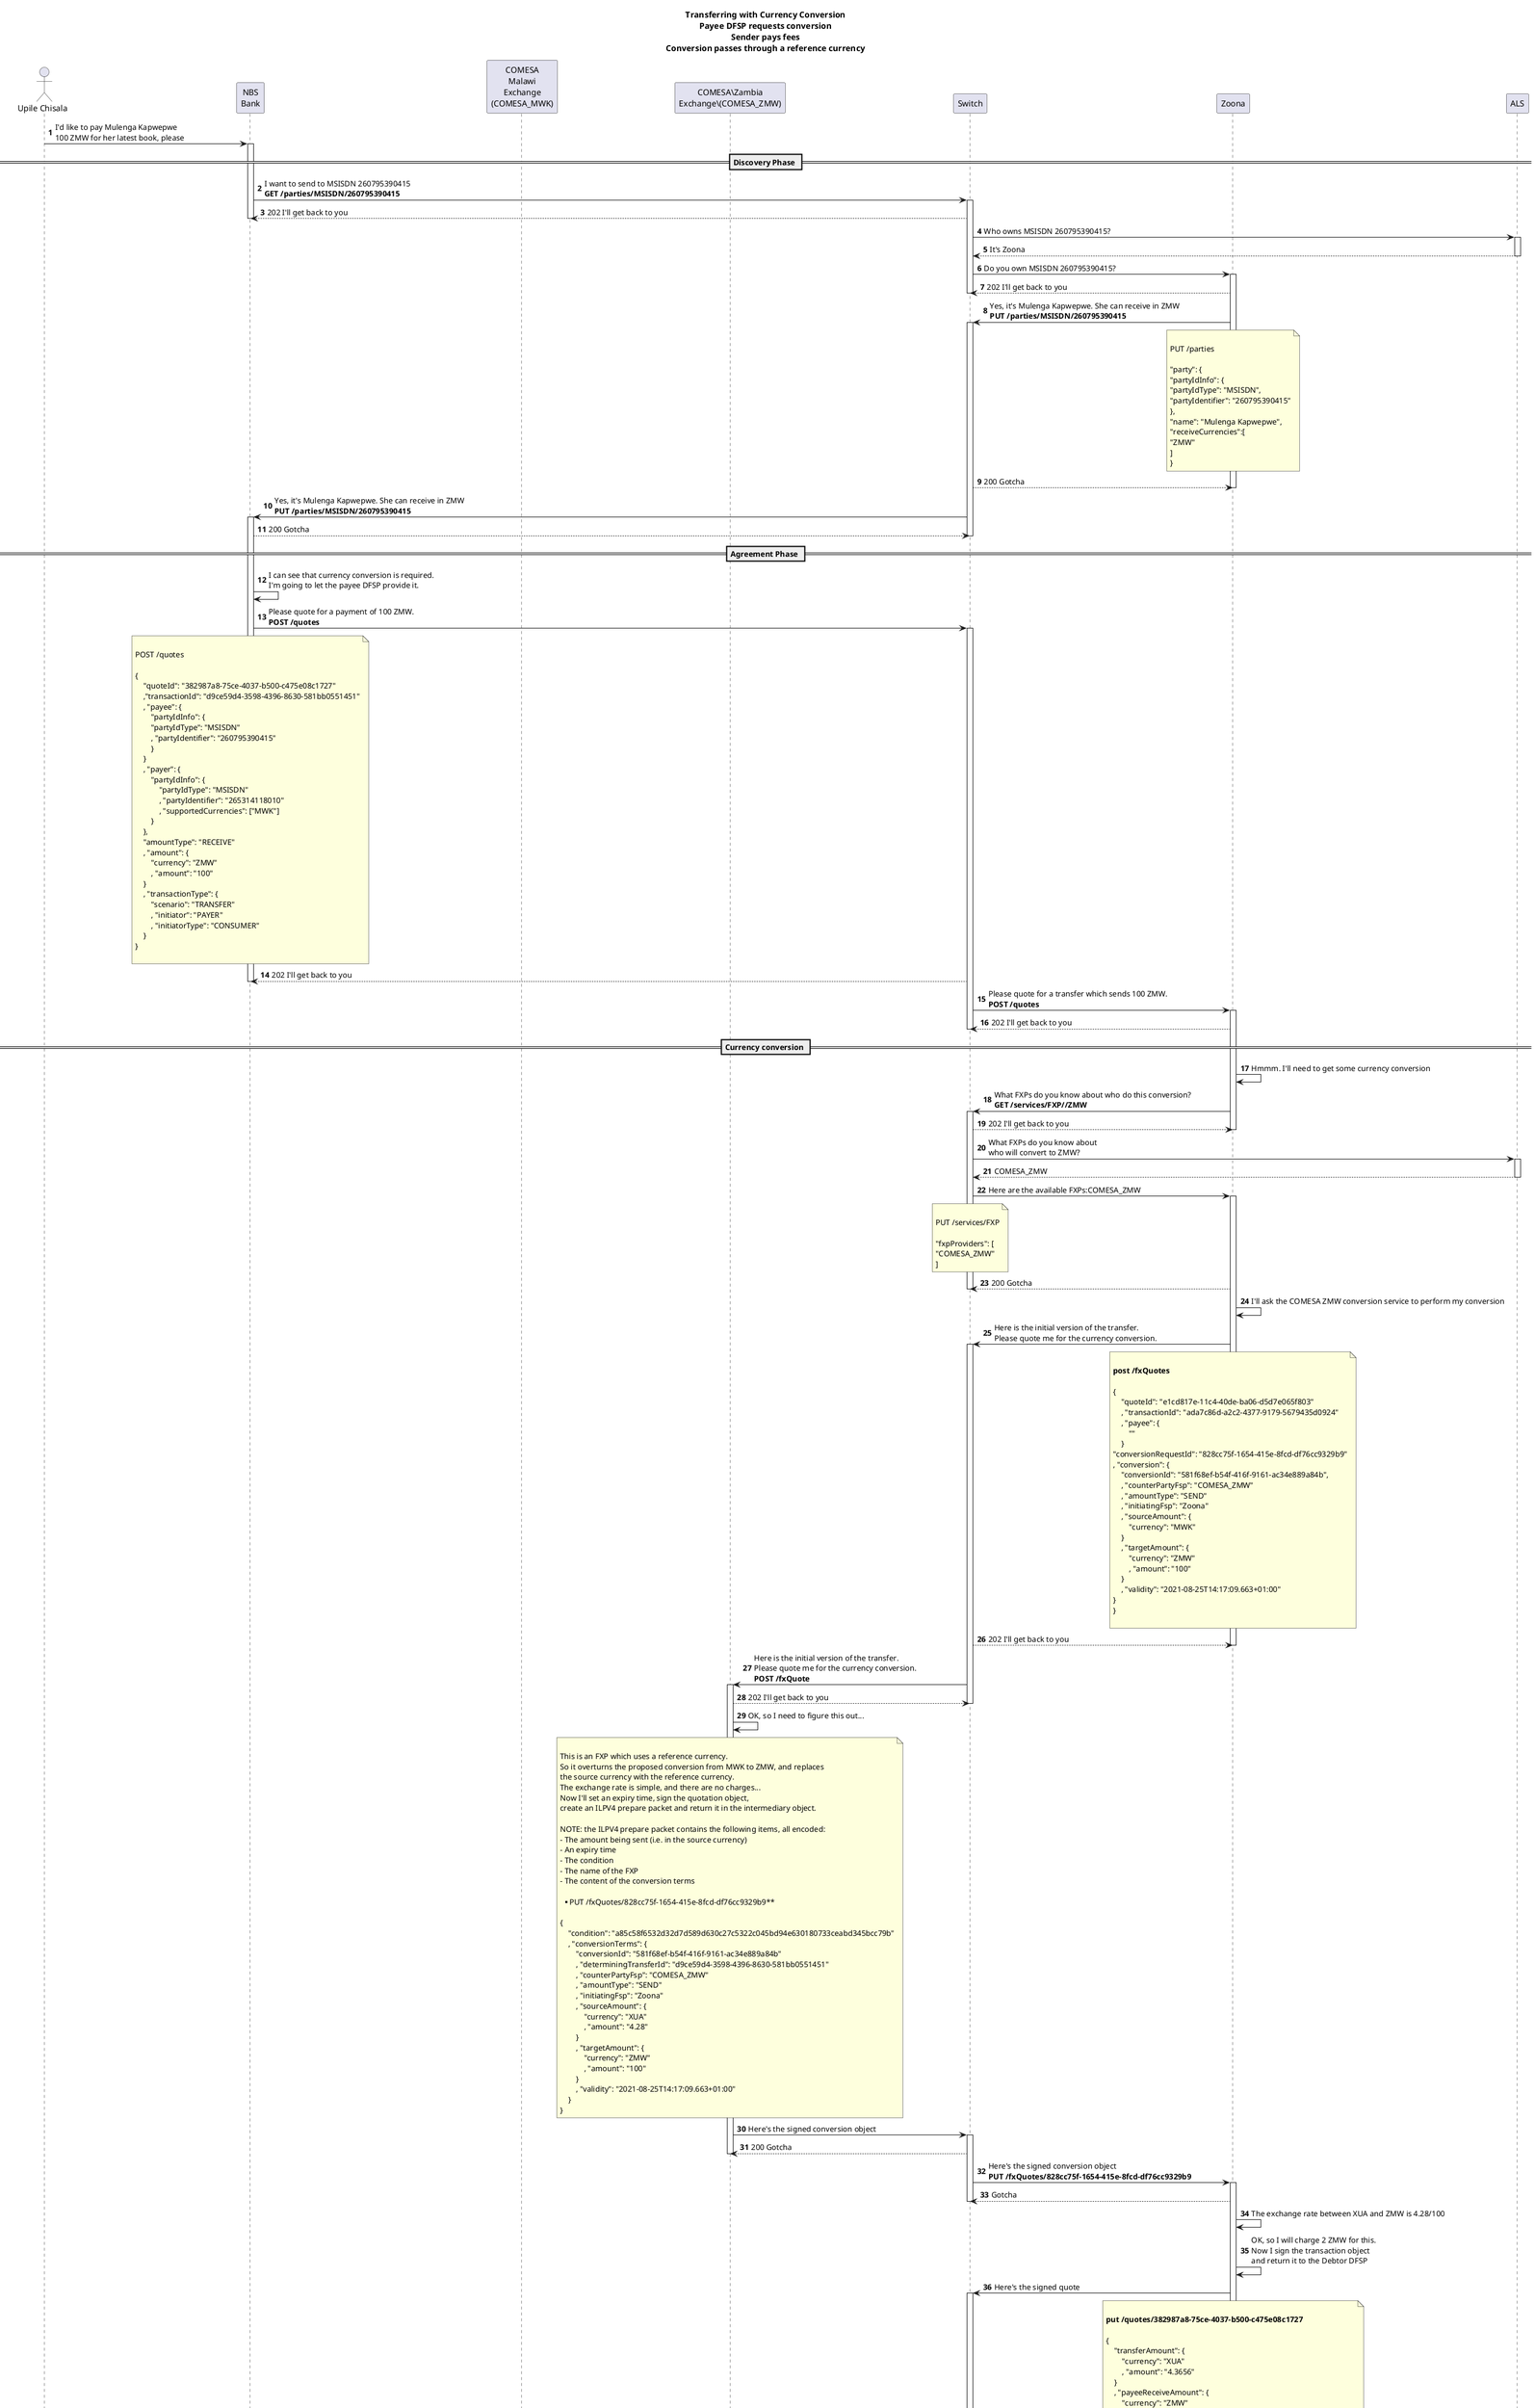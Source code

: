 @startuml


title Transferring with Currency Conversion\nPayee DFSP requests conversion\nSender pays fees\nConversion passes through a reference currency

actor "Upile Chisala" as A1
participant "NBS\nBank" as D1
participant "COMESA\nMalawi\nExchange\n(COMESA_MWK)" as FXPM
participant "COMESA\Zambia\nExchange\(COMESA_ZMW)" as FXPZ
participant "Switch" as S1
participant "Zoona" as D2
participant ALS
autonumber

A1->D1:I'd like to pay Mulenga Kapwepwe\n100 ZMW for her latest book, please
== Discovery Phase ==
activate D1
D1->S1:I want to send to MSISDN 260795390415\n**GET /parties/MSISDN/260795390415**
activate S1
S1-->D1:202 I'll get back to you
deactivate D1
S1->ALS:Who owns MSISDN 260795390415?
activate ALS
ALS-->S1:It's Zoona
deactivate ALS
S1->D2:Do you own MSISDN 260795390415?
activate D2
D2-->S1:202 I'll get back to you
deactivate S1
D2->S1:Yes, it's Mulenga Kapwepwe. She can receive in ZMW\n**PUT /parties/MSISDN/260795390415**
note over D2

    PUT /parties

    "party": {
    "partyIdInfo": {
    "partyIdType": "MSISDN",
    "partyIdentifier": "260795390415"
    },
    "name": "Mulenga Kapwepwe",
    "receiveCurrencies":[
    "ZMW"
    ]
    }
end note
activate S1
S1-->D2:200 Gotcha
deactivate D2
S1->D1:Yes, it's Mulenga Kapwepwe. She can receive in ZMW\n**PUT /parties/MSISDN/260795390415**
activate D1
D1-->S1:200 Gotcha
deactivate S1

== Agreement Phase ==

D1->D1:I can see that currency conversion is required.\nI'm going to let the payee DFSP provide it.


D1->S1:Please quote for a payment of 100 ZMW.\n**POST /quotes**
note over D1

    POST /quotes

    {
        "quoteId": "382987a8-75ce-4037-b500-c475e08c1727"
        ,"transactionId": "d9ce59d4-3598-4396-8630-581bb0551451"
        , "payee": {
            "partyIdInfo": {
            "partyIdType": "MSISDN"
            , "partyIdentifier": "260795390415"
            }
        }
        , "payer": {
            "partyIdInfo": {
                "partyIdType": "MSISDN"
                , "partyIdentifier": "265314118010"
                , "supportedCurrencies": ["MWK"]
            }
        },
        "amountType": "RECEIVE"
        , "amount": {
            "currency": "ZMW"
            , "amount": "100"
        }
        , "transactionType": {
            "scenario": "TRANSFER"
            , "initiator": "PAYER"
            , "initiatorType": "CONSUMER"
        }
    }

end note
activate S1
S1-->D1:202 I'll get back to you
deactivate D1
S1->D2:Please quote for a transfer which sends 100 ZMW.\n**POST /quotes**
activate D2
D2-->S1:202 I'll get back to you
deactivate S1

== Currency conversion ==

D2->D2:Hmmm. I'll need to get some currency conversion

D2->S1:What FXPs do you know about who do this conversion?\n**GET /services/FXP//ZMW**
activate S1
S1-->D2:202 I'll get back to you
deactivate D2
S1->ALS:What FXPs do you know about\nwho will convert to ZMW?
activate ALS
ALS-->S1:COMESA_ZMW
deactivate ALS
S1->D2:Here are the available FXPs:COMESA_ZMW
note over S1

    PUT /services/FXP

    "fxpProviders": [
    "COMESA_ZMW"
    ]
end note
activate D2
D2-->S1:200 Gotcha
deactivate S1
D2->D2:I'll ask the COMESA ZMW conversion service to perform my conversion

D2->S1:Here is the initial version of the transfer.\nPlease quote me for the currency conversion.
note over D2

    **post /fxQuotes**

    {
        "quoteId": "e1cd817e-11c4-40de-ba06-d5d7e065f803"
        , "transactionId": "ada7c86d-a2c2-4377-9179-5679435d0924"
        , "payee": {
            ""
        }
    "conversionRequestId": "828cc75f-1654-415e-8fcd-df76cc9329b9"
    , "conversion": {
        "conversionId": "581f68ef-b54f-416f-9161-ac34e889a84b",
        , "counterPartyFsp": "COMESA_ZMW"
        , "amountType": "SEND"
        , "initiatingFsp": "Zoona"
        , "sourceAmount": {
            "currency": "MWK"
        }
        , "targetAmount": {
            "currency": "ZMW"
            , "amount": "100"
        }
        , "validity": "2021-08-25T14:17:09.663+01:00"
    }
    }

end note
activate S1
S1-->D2:202 I'll get back to you
deactivate D2
S1->FXPZ:Here is the initial version of the transfer.\nPlease quote me for the currency conversion.\n**POST /fxQuote**
activate FXPZ
FXPZ-->S1:202 I'll get back to you
deactivate S1
FXPZ->FXPZ:OK, so I need to figure this out...
note over FXPZ

    This is an FXP which uses a reference currency.
    So it overturns the proposed conversion from MWK to ZMW, and replaces
    the source currency with the reference currency.
    The exchange rate is simple, and there are no charges...
    Now I'll set an expiry time, sign the quotation object,
    create an ILPV4 prepare packet and return it in the intermediary object.

    NOTE: the ILPV4 prepare packet contains the following items, all encoded:
    - The amount being sent (i.e. in the source currency)
    - An expiry time
    - The condition
    - The name of the FXP
    - The content of the conversion terms

    ** PUT /fxQuotes/828cc75f-1654-415e-8fcd-df76cc9329b9**

    {
        "condition": "a85c58f6532d32d7d589d630c27c5322c045bd94e630180733ceabd345bcc79b"
        , "conversionTerms": {
            "conversionId": "581f68ef-b54f-416f-9161-ac34e889a84b"
            , "determiningTransferId": "d9ce59d4-3598-4396-8630-581bb0551451"
            , "counterPartyFsp": "COMESA_ZMW"
            , "amountType": "SEND"
            , "initiatingFsp": "Zoona"
            , "sourceAmount": {
                "currency": "XUA"
                , "amount": "4.28"
            }
            , "targetAmount": {
                "currency": "ZMW"
                , "amount": "100"
            }
            , "validity": "2021-08-25T14:17:09.663+01:00"
        }
    }
end note
FXPZ->S1:Here's the signed conversion object
activate S1
S1-->FXPZ:200 Gotcha
deactivate FXPZ
S1->D2:Here's the signed conversion object\n**PUT /fxQuotes/828cc75f-1654-415e-8fcd-df76cc9329b9**
activate D2
D2-->S1:Gotcha
deactivate S1


D2->D2:The exchange rate between XUA and ZMW is 4.28/100
D2->D2:OK, so I will charge 2 ZMW for this.\nNow I sign the transaction object\nand return it to the Debtor DFSP
D2->S1:Here's the signed quote
note over D2

    **put /quotes/382987a8-75ce-4037-b500-c475e08c1727**

    {
        "transferAmount": {
            "currency": "XUA"
            , "amount": "4.3656"
        }
        , "payeeReceiveAmount": {
            "currency": "ZMW"
            , "amount": "100"
        },
        "payeeFspFee": {
            "currency": "XUA"
            , "amount": "0.0856"
        }
        , "expiration": "2021-08-25T14:17:09.663+01:00
        , transaction: {
            "transactionId": "d9ce59d4-3598-4396-8630-581bb0551451"
            "quoteId": "382987a8-75ce-4037-b500-c475e08c1727"
            , "payee": {
                "partyIdInfo": {
                "partyIdType": "MSISDN"
                , "partyIdentifier": "260795390415"
                }
            }
            , "payer": {
                "partyIdInfo": {
                    "partyIdType": "MSISDN"
                    , "partyIdentifier": "265314118010"
                }
            },
            , "amount": {
                "currency": "XUA"
                , "amount": "4.3656"
            }
            , "payeeReceiveAmount": {
                "currency": "ZMW"
                , "amount": "100"
            },
            , "transactionType": {
                "scenario": "TRANSFER"
                , "initiator": "PAYER"
                , "initiatorType": "CONSUMER"
            }
        }
        , "condition": "BfNFPRgfKF8Ke9kpoNAagmcI4/Hya5o/rq9/fq97ZiA="
    }

    end note
    activate S1
    S1-->D2:200 Gotcha
    deactivate D2
    S1->D1:Here's the signed quote\n**PUT /quotes/382987a8-75ce-4037-b500-c475e08c1727**
    activate D1
    D1-->S1:200 Gotcha
    deactivate S1
    D1->D1:OK, I can see that the payee wants to be paid in XUA.\nSo I'll have to get some currency conversion\nso I can send the correct currency.

    D1->S1:What FXPs do you know about?\n**GET /services/FXP/MWK/XUA**
    activate S1
    S1-->D1:202 I'll get back to you
    deactivate D1
    S1->ALS:What FXPs do you know about?
    activate ALS
    ALS-->S1:COMESA_MWK
    deactivate ALS
    S1->D1:Here are the available FXPs:COMESA_MWK
    note over S1

        PUT /services/FXP/MWK/XUA

        "fxpProviders": [
        "COMESA_MWK"
        ]
    end note
    activate D1
    D1-->S1:200 Gotcha
    deactivate S1
    D1->D1:I'll ask the COMESA conversion service to perform my conversion.
    note over D1

    Nothing forces the debtor DFSP to use the same FXP;
    but it does have to use an FXP which will convert
    into XUA.

    end note

    D1->S1:Here is the initial version of the transfer.\nPlease quote me for the currency conversion.
    note over D1

        **post /fxQuotes**

        {
        "conversionRequestId": "828cc75f-1654-415e-8fcd-df76cc9329b9"
        , "conversion": {
            "conversionId": "581f68ef-b54f-416f-9161-ac34e889a84b",
            , "counterPartyFsp": "COMESA_XUA"
            , "amountType": "SEND"
            , "initiatingFsp": "NBS_Bank"
            , "sourceAmount": {
                "currency": "MWK"
            }
            , "targetAmount": {
                "currency": "XUA"
                , "amount": "4.3656"
            }
            , "validity": "2021-08-25T14:17:09.663+01:00"
        }
        }

    end note
    activate S1
    S1-->D1:202 I'll get back to you
    deactivate D1
    S1->FXPM:Here is the initial version of the transfer.\nPlease quote me for the currency conversion.\n**POST /fxQuote**
    activate FXPM
    FXPM-->S1:202 I'll get back to you
    deactivate S1
    FXPM->FXPM:OK, so I need to figure this out...
    note over FXPM

        This is an FXP which uses a reference currency.
        So it's happy to convert to the reference currency.
        The exchange rate is simple, and there are no charges...
        Now I'll set an expiry time, sign the quotation object,
        create an ILPV4 prepare packet and return it in the intermediary object.

        NOTE: the ILPV4 prepare packet contains the following items, all encoded:
        - The amount being sent (i.e. in the source currency)
        - An expiry time
        - The condition
        - The name of the FXP
        - The content of the conversion terms

        ** PUT /fxQuotes/828cc75f-1654-415e-8fcd-df76cc9329b9**

        {
            "condition": "54f860a8107b3f3002e4f6ac4e91c02e72d13109a6e9e38da2fb46a2ea44972f"
            , "conversionTerms": [
                {
                    "conversionId": "581f68ef-b54f-416f-9161-ac34e889a84b"
                    , "determiningTransferId": "d9ce59d4-3598-4396-8630-581bb0551451"
                    , "counterPartyFsp": "COMESA_XUA"
                    , "amountType": "SEND"
                    , "initiatingFsp": "NBS_Bank"
                    , "sourceAmount": {
                        "currency": "MWK",
                        "amount": "6134.366"
                    }
                    , "targetAmount": {
                        "currency": "XUA",
                        "amount": "4.3656"
                    }
                    , "validity": "2021-08-25T14:17:09.663+01:00"
                }
            ]
        }
    end note
    FXPM->S1:Here's the signed conversion object
    activate S1
    S1-->FXPM:200 Gotcha
    deactivate FXPM
    S1->D1:Here's the signed conversion object\n**PUT /fxQuotes/828cc75f-1654-415e-8fcd-df76cc9329b9**
    activate D1
    D1-->S1:Gotcha
    deactivate S1


    D1->D1:OK, so the effective MXK/XUA exchange rate is 6134.366/4.3656\nNow I can calculate the fee in local currency
    D1->A1:Hi, Upile: I can do the transfer.\n6134.37 MWK will be deducted from your account\nIt'll cost you 120.28 MWK in fees\nand Mulenga Kapwepwe will receive\100 ZMW.\nLet me know if you want to go ahead
    A1-->D1:Great! Yes please, go ahead

    == Transfer Phase ==

    D1->D1:OK, first of all I need to get the currency that the payee DFSP wants
    D1->S1:Please execute the conversion.
        note over D2

    **POST /fxTransfers**

    {
        "commitRequestId": "2a5a9d0d-3cf8-4a29-96d1-1248f437a684"
        , "determiningTransferId": "d9ce59d4-3598-4396-8630-581bb0551451"
        , "requestingFsp": "NBS_Bank"
        , "respondingFxp": "COMESA_MWK"
        , "sourceAmount": {
            "currency": "MWK",
            "amount": "6134.366"
        }
        , "targetAmount": {
            "currency": "XUA",
            "amount": "4.3656"
        }
        , "condition": "54f860a8107b3f3002e4f6ac4e91c02e72d13109a6e9e38da2fb46a2ea44972f"
    }
    end note
    activate S1
    S1-->D1:202 I'll get back to you
    deactivate D1
    S1->S1:OK, so this is an FX confirmation.
    S1->S1: Does the sender have an account in this currency?\nYes, it does
    S1->S1: Liquidity check and reserve on debtor account for this transfer
    note over S1

    Reservations:

    NBS_Bank has a reservation of 6134.366 MWK

    end note

    S1->FXPM:Please confirm the currency conversion part of the transfer\n** POST /fxTransfers**
    activate FXPM
    FXPM-->S1:202 I'll get back to you
    deactivate S1
    FXPM->FXPM:Is all this OK?\nIf so, send the fulfilment back
    FXPM->S1:Confirmed. Here's the fulfilment
    note over FXPM

    **PUT /fxTransfers/2a5a9d0d-3cf8-4a29-96d1-1248f437a684**

    {
        "fulfilment": "1486763188351580d3e25d0e777432f48e30a1c954ef59e99990df6b0f99988b"
        , "completedTimeStamp": "2021-08-25T14:17:08.175+01:00"
        , "conversionState": "RESERVED"
    }

    end note
    activate S1
    S1-->FXPM:200 Gotcha
    deactivate FXPM
    S1->S1:Check fulfilment matches and cancel if not.
    alt Conversion failed
        S1->D2:Sorry. Conversion failed
        note over S1

        **PUT /fxTransfers/2a5a9d0d-3cf8-4a29-96d1-1248f437a684/error**

        {
            "errorCode": "9999"
            , "errorDescription": "Whatever the error was"
        }
        end note
        activate D2
        D2-->S1:200 Gotcha
        deactivate D2
        S1->S1:Cancel reservation for this conversion.
        S1->D2:Sorry.  Conversion failed.
        activate D2
        D2-->S1:200 Gotcha
        deactivate S1
        D2->S1:Cancel transfer
        note over D2

        **PUT /transfers/c720ae14-fc72-4acd-9113-8b601b34ba4d/error**

        {
            "errorCode": "9999"
            , "errorDescription": "Whatever the error was"
        }
        end note
        activate S1
        S1-->D2:200 Gotcha
        deactivate D2
        S1->S1:Cancel reservation for this transfer.
        S1->D1:Sorry.  Conversion failed.
        activate D1
        D1-->S1:200 Gotcha
        D1->A1:Sorry, your payment did not succeed.\nYou have not been charged for this payment.
    else Conversion succeeded

        S1->D1:Conversion succeeded subject to transfer success\n**PUT /fxTransfers/77c9d78d-c26a-4474-8b3c-99b96a814bfc**
        activate D2
        D1-->S1:200 Gotcha
        deactivate S1


        D1->S1:Please do the transfer
        note over D1

    POST /transfers

    {
        "transferId": "c720ae14-fc72-4acd-9113-8b601b34ba4d"
        , "payeeFsp": "Zoona"
        , "payerFsp": "NBS_Bank"
        , "amount": {
            "currency": "XUA"
            , "amount": "4.3656"
        }
        , transaction: {
            "transactionId": "d9ce59d4-3598-4396-8630-581bb0551451"
            "quoteId": "382987a8-75ce-4037-b500-c475e08c1727"
            , "payee": {
                "partyIdInfo": {
                "partyIdType": "MSISDN"
                , "partyIdentifier": "260795390415"
                }
            }
            , "payer": {
                "partyIdInfo": {
                    "partyIdType": "MSISDN"
                    , "partyIdentifier": "265314118010"
                }
            },
            , "amount": {
                "currency": "MWK"
                , "amount": "6134.366"
            }
            , "payeeReceiveAmount": {
                "currency": "ZMW"
                , "amount": "100"
            }
            , "transactionType": {
                "scenario": "TRANSFER"
                , "initiator": "PAYER"
                , "initiatorType": "CONSUMER"
            }
        }
    }

    end note
    activate S1
    S1-->D1:202 I'll get back to you
    deactivate D1
    S1->S1:Does the debtor hold an account in XUA? No.
    S1->S1:Is this the currency of the source amount in the dependency? No
    S1->S1:Make the reservation against the FXP\n specified in the dependency.
    note over S1

    Reservations:

    NBS_Bank has a reservation of 6134.366 MWK
    COMESA_MWK has a reservation of 4.3656 XUA

    end note
    S1->D2:Please do the transfer\n**POST /transfers**
    activate D2
    D2-->S1:202 I'll get back to you
    deactivate S1

    D2->D2:Do I need to activate currency conversion?\nYes, I do
    D2->S1:Please confirm your part of the transfer
    note over D2

    **POST /fxTransfers**

    {
        "commitRequestId": "77c9d78d-c26a-4474-8b3c-99b96a814bfc"
        , "determiningTransferId": "d9ce59d4-3598-4396-8630-581bb0551451"
        , "requestingFsp": "Zoona"
        , "respondingFxp": "COMESA_ZMW"
        , "sourceAmount": {
            "currency": "XUA",
            "amount": "6134.366"
        }
        , "targetAmount": {
            "currency": "ZMW",
            "amount": "102"
        }
        , "condition": "a85c58f6532d32d7d589d630c27c5322c045bd94e630180733ceabd345bcc79b"
    }
    end note
    activate S1
    S1-->D2:202 I'll get back to you
    deactivate D2
    S1->S1:OK, so this is an FX confirmation.
    S1->S1: Does the requester have an account in this currency?\nNo, it doesn't.
    S1->S1: Liquidity check and reserve on FXP account for this conversion
    note over S1

    Reservations:

    NBS_Bank has a reservation of 5250 MWK
    COMESA_MWK has a reservation of 4.3656 XUA
    COMESA_ZMW has a reservation of 102 ZMW

    end note

    S1->FXPZ:Please confirm the currency conversion part of the transfer\n** POST /fxTransfers**
    activate FXPZ
    FXPZ-->S1:202 I'll get back to you
    deactivate S1
    FXPZ->FXPZ:Is all this OK?\nIf so, send the fulfilment back
    FXPZ->S1:Confirmed. Here's the fulfilment
    note over FXPZ

    **PUT /fxTransfers/77c9d78d-c26a-4474-8b3c-99b96a814bfc**

    {
        "fulfilment": "6af3e2c36ae1d7adf286ea44bd2c272670b8156a35610ec8b7421a1637ee7a32"
        , "completedTimeStamp": "2021-08-25T14:17:08.175+01:00"
        , "conversionState": "RESERVED"
    }

    end note
    activate S1
    S1-->FXPZ:200 Gotcha
    deactivate FXPZ
    S1->S1:Check fulfilment matches and cancel if not.
    alt Conversion failed
        S1->D2:Sorry. Conversion failed
        note over S1

        **PUT /fxTransfers/77c9d78d-c26a-4474-8b3c-99b96a814bfc/error**

        {
            "errorCode": "9999"
            , "errorDescription": "Whatever the error was"
        }
        end note
        activate D2
        D2-->S1:200 Gotcha
        deactivate D2
        S1->S1:Cancel reservation for this conversion.
        S1->D2:Sorry.  Conversion failed.
        activate D2
        D2-->S1:200 Gotcha
        deactivate S1
        D2->S1:Cancel transfer
        note over D2

        **PUT /transfers/c720ae14-fc72-4acd-9113-8b601b34ba4d/error**

        {
            "errorCode": "9999"
            , "errorDescription": "Whatever the error was"
        }
        end note
        activate S1
        S1-->D2:200 Gotcha
        deactivate D2
        S1->S1:Cancel reservation for this transfer.
        S1->D1:Sorry.  Conversion failed.
        activate D1
        D1-->S1:200 Gotcha
        D1->A1:Sorry, your payment did not succeed.\nYou have not been charged for this payment.
    else Conversion succeeded

        S1->D2:Conversion succeeded subject to transfer success\n**PUT /fxTransfers/77c9d78d-c26a-4474-8b3c-99b96a814bfc**
        activate D2
        D2-->S1:200 Gotcha
        deactivate S1
        D2->D2:Let me check that the terms of the transfer\nare the same as the ones I agreed to
        D2->D2:Yes, they do. I approve the transfer
        D2->S1:Transfer is confirmed, here's the fulfilment
        note over D2

        **PUT /transfers/c720ae14-fc72-4acd-9113-8b601b34ba4d**

        {
            "fulfilment": "mhPUT9ZAwd-BXLfeSd7-YPh46rBWRNBiTCSWjpku90s"
            , "completedTimestamp": "2021-08-25T14:17:08.227+01:00"
            , "transferState": "COMMITTED"
        }


        end note
        activate S1
        S1-->D2:200 Gotcha
        deactivate D2
        S1->S1:Work out the obligations
        note over S1
        1)  Does the credit party to the transfer
            have an account in the currency of the transfer?
        2)      If so, create an obligation between the party of the
                reservation for the transfer and the crdite party
                to the transfer.
        3)      If not, is there a dependent transfer
                whose credit party is the credit party for the transfer?
        4)          If so, create an obligation between the party of
                    the reservation for the transfer
                    and the debit party for this dependent transfer.
        5)          If not, this is an error.
        6)  For each dependent transfer associated with the main transfer:
                Create an obligation between the party of the reservation
                for the transfer and the counterparty to the transfer.
        
        end note
    
        S1->FXPM:The transfer succeeded.\nYou can clear it in your ledgers
        note over S1

        **PATCH /fxTransfers/77c9d78d-c26a-4474-8b3c-99b96a814bfc**

        {
            "fulfilment": "2e6870fb4eda9c2a29ecf376ceb5b05c"
            , "completedTimeStamp": "2021-08-25T14:17:08.175+01:00"
            , "conversionState": "COMMITTED"
        }

        end note
        activate FXPM
        FXPM->FXPM:Let's just check: does this match the stuff I sent?
        FXPM->FXPM:It does. Great. I'll clear the conversion
        FXPM->S1:200 Gotcha
        deactivate FXPM
        S1->FXPZ:The transfer succeeded.\nYou can clear it in your ledgers
        note over S1

        **PATCH /fxTransfers/77c9d78d-c26a-4474-8b3c-99b96a814bfc**

        {
            "fulfilment": "2e6870fb4eda9c2a29ecf376ceb5b05c"
            , "completedTimeStamp": "2021-08-25T14:17:08.175+01:00"
            , "conversionState": "COMMITTED"
        }

        end note
        activate FXPZ
        FXPZ->FXPZ:Let's just check: does this match the stuff I sent?
        FXPZ->FXPZ:It does. Great. I'll clear the conversion
        FXPZ->S1:200 Gotcha
        deactivate FXPZ
        note over S1

        Ledger positions:
        NBS_Bank has a debit of 5000 MWK
        FDH_FX has a credit of 5000 MWK
        FDH_FX has a debit of 97 ZMW
        Zoona has a credit of 97 ZMW

        end note
        S1->D1:Transfer is complete\n**PUT /transfers/c720ae14-fc72-4acd-9113-8b601b34ba4d**
        activate D1
        D1-->S1:200 Gotcha
        deactivate S1
        D1->D1:Commit the funds in my ledgers
        D1->A1:Transfer was completed successfully
    end
    deactivate D1
end

@enduml